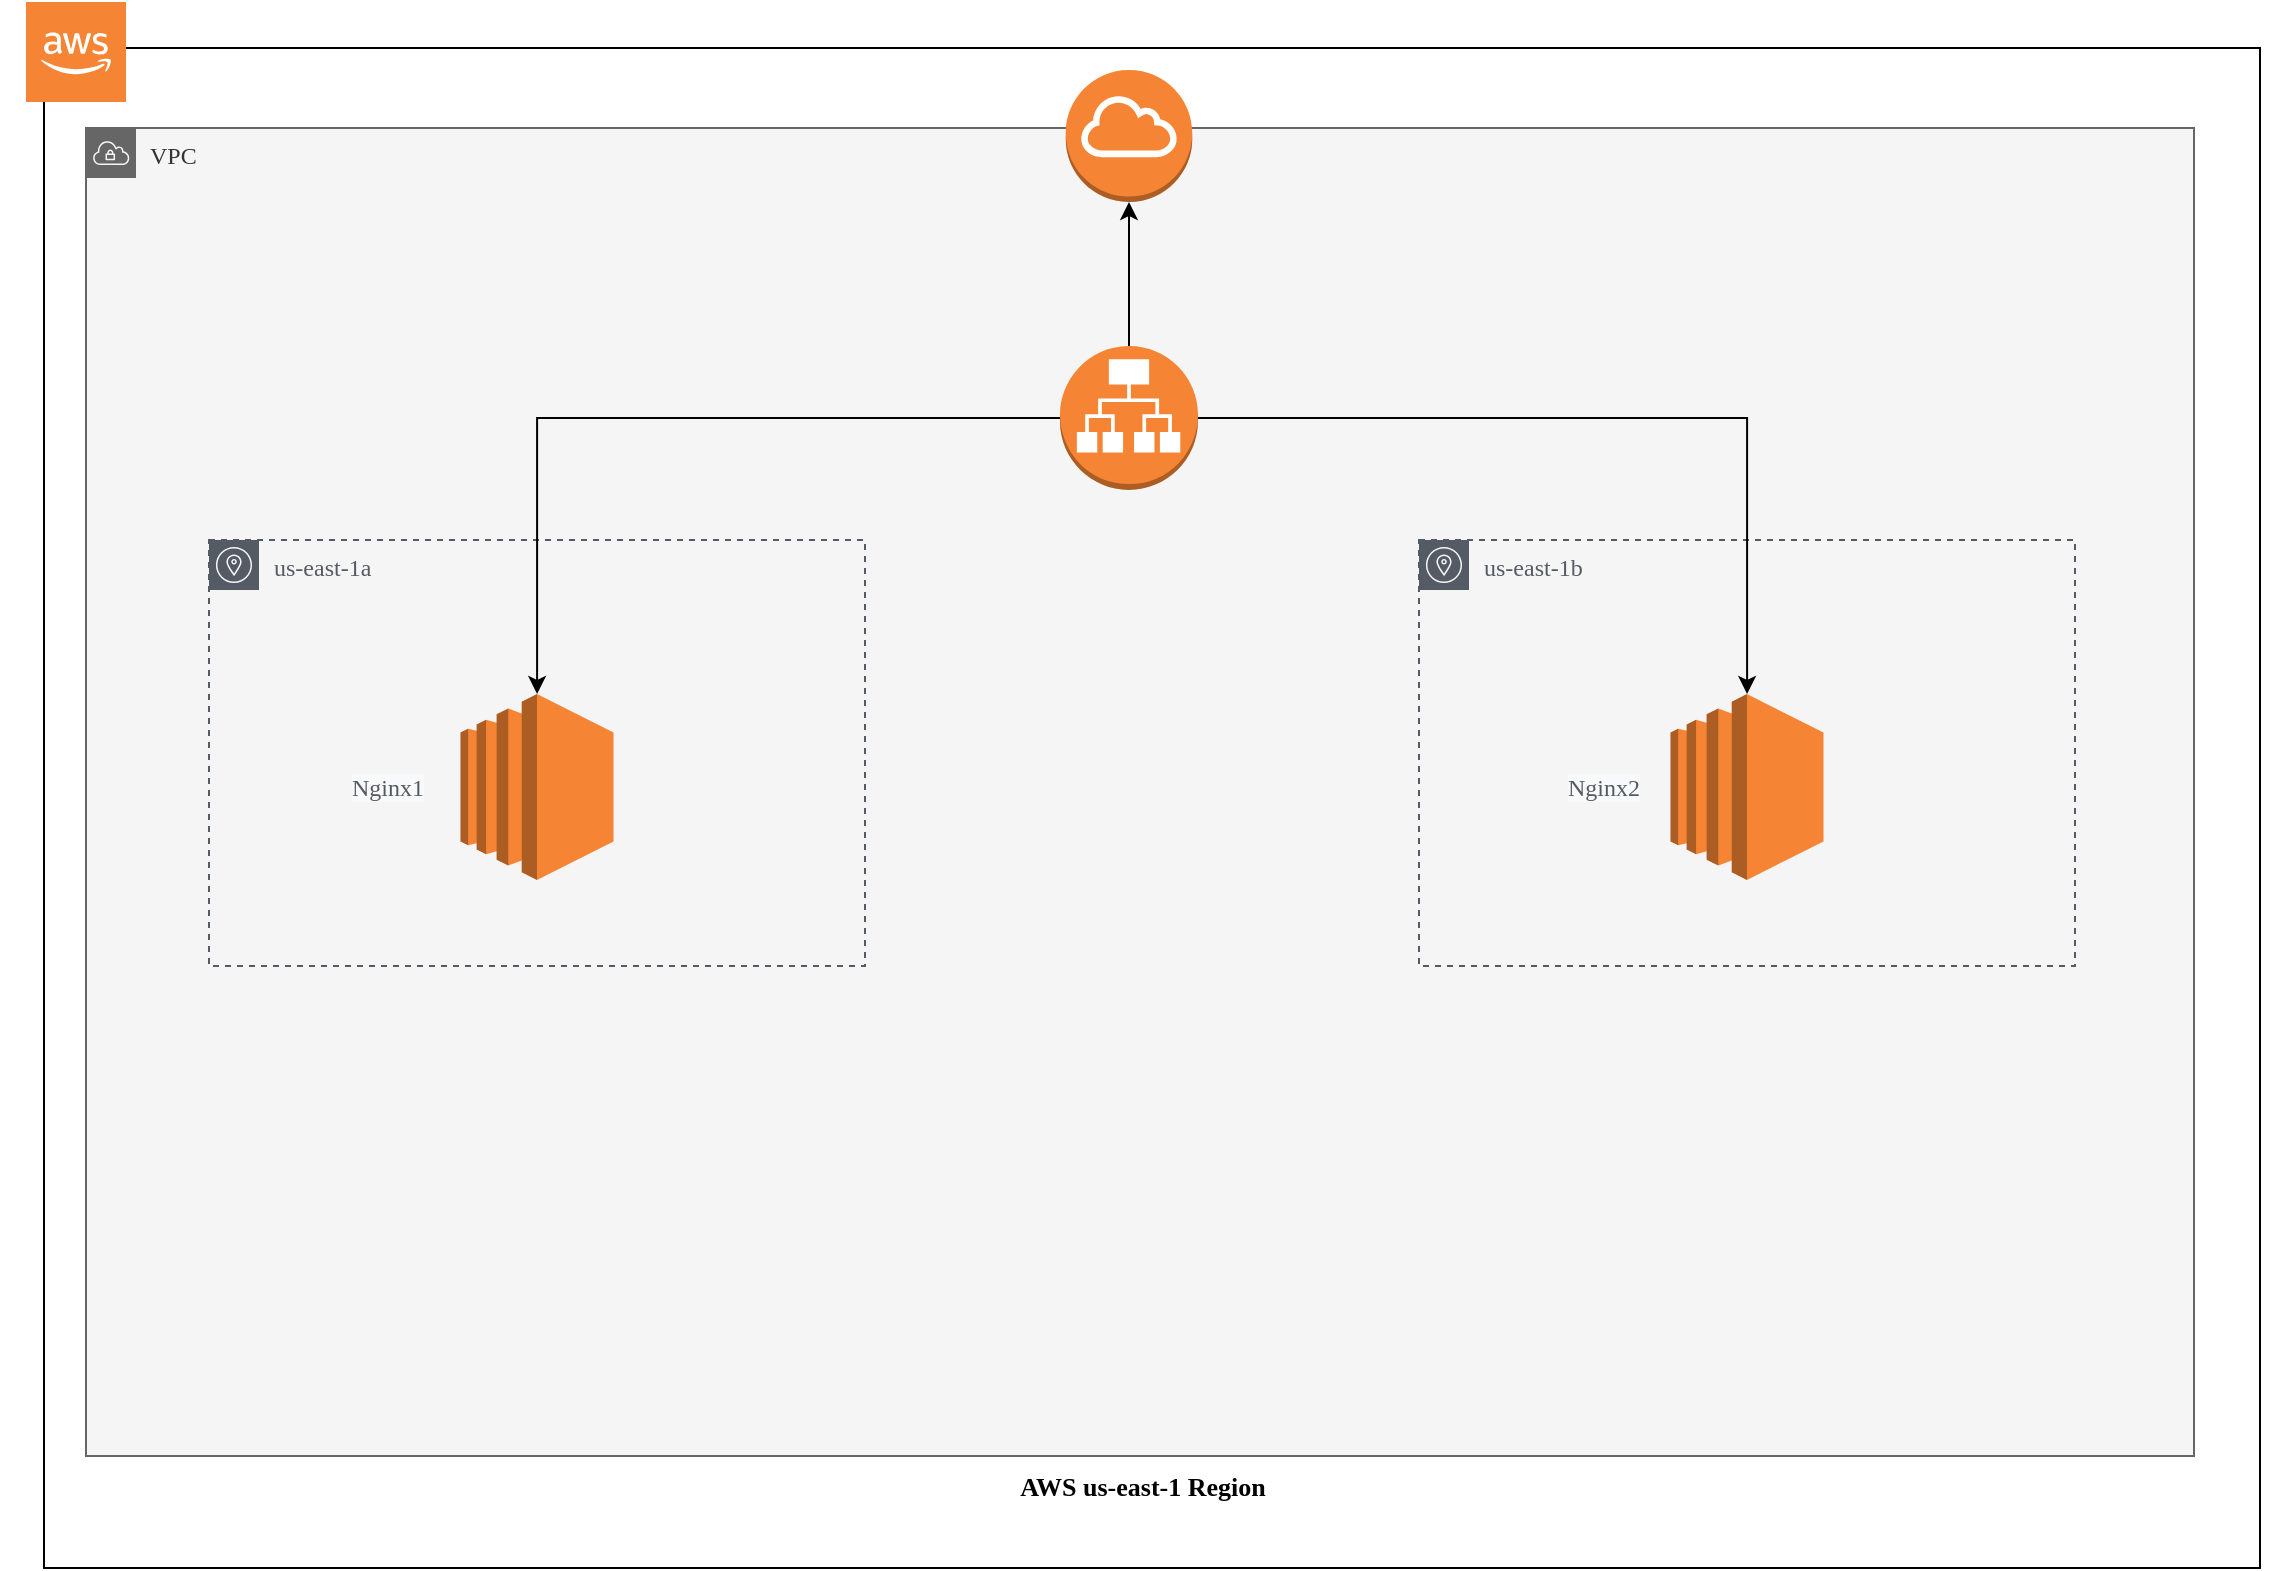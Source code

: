 <mxfile version="16.0.2" type="device"><diagram id="WmFdDGFAlTGzFz0JnEkY" name="Page-1"><mxGraphModel dx="1422" dy="865" grid="0" gridSize="10" guides="1" tooltips="1" connect="1" arrows="1" fold="1" page="1" pageScale="1" pageWidth="1169" pageHeight="827" math="0" shadow="0"><root><mxCell id="0"/><mxCell id="1" parent="0"/><mxCell id="5ZZWOAwKhRxVnWwTjfQr-15" value="" style="rounded=0;whiteSpace=wrap;html=1;fontFamily=Verdana;fontSize=13;" vertex="1" parent="1"><mxGeometry x="36" y="30" width="1108" height="760" as="geometry"/></mxCell><mxCell id="5ZZWOAwKhRxVnWwTjfQr-4" value="" style="group" vertex="1" connectable="0" parent="1"><mxGeometry x="14" y="77" width="1142" height="690" as="geometry"/></mxCell><mxCell id="5ZZWOAwKhRxVnWwTjfQr-7" value="AWS us-east-1 Region" style="text;html=1;strokeColor=none;fillColor=none;align=center;verticalAlign=middle;whiteSpace=wrap;rounded=0;dashed=1;fontStyle=1;fontFamily=Verdana;fontSize=13;" vertex="1" parent="5ZZWOAwKhRxVnWwTjfQr-4"><mxGeometry x="360.5" y="657" width="421" height="30" as="geometry"/></mxCell><mxCell id="5ZZWOAwKhRxVnWwTjfQr-13" value="VPC" style="sketch=0;outlineConnect=0;html=1;whiteSpace=wrap;fontSize=12;fontStyle=0;shape=mxgraph.aws4.group;grIcon=mxgraph.aws4.group_vpc;strokeColor=#666666;fillColor=#f5f5f5;verticalAlign=top;align=left;spacingLeft=30;dashed=0;fontFamily=Verdana;fontColor=#333333;" vertex="1" parent="5ZZWOAwKhRxVnWwTjfQr-4"><mxGeometry x="43" y="-7" width="1054" height="664" as="geometry"/></mxCell><mxCell id="5ZZWOAwKhRxVnWwTjfQr-31" value="" style="group" vertex="1" connectable="0" parent="5ZZWOAwKhRxVnWwTjfQr-4"><mxGeometry x="104.5" y="102" width="933" height="310" as="geometry"/></mxCell><mxCell id="5ZZWOAwKhRxVnWwTjfQr-20" value="us-east-1a" style="sketch=0;outlineConnect=0;gradientColor=none;html=1;whiteSpace=wrap;fontSize=12;fontStyle=0;shape=mxgraph.aws4.group;grIcon=mxgraph.aws4.group_availability_zone;strokeColor=#545B64;fillColor=none;verticalAlign=top;align=left;spacingLeft=30;fontColor=#545B64;dashed=1;fontFamily=Verdana;" vertex="1" parent="5ZZWOAwKhRxVnWwTjfQr-31"><mxGeometry y="97" width="328" height="213" as="geometry"/></mxCell><mxCell id="5ZZWOAwKhRxVnWwTjfQr-21" value="us-east-1b" style="sketch=0;outlineConnect=0;gradientColor=none;html=1;whiteSpace=wrap;fontSize=12;fontStyle=0;shape=mxgraph.aws4.group;grIcon=mxgraph.aws4.group_availability_zone;strokeColor=#545B64;fillColor=none;verticalAlign=top;align=left;spacingLeft=30;fontColor=#545B64;dashed=1;fontFamily=Verdana;" vertex="1" parent="5ZZWOAwKhRxVnWwTjfQr-31"><mxGeometry x="605" y="97" width="328" height="213" as="geometry"/></mxCell><mxCell id="5ZZWOAwKhRxVnWwTjfQr-22" value="" style="outlineConnect=0;dashed=0;verticalLabelPosition=bottom;verticalAlign=top;align=center;html=1;shape=mxgraph.aws3.application_load_balancer;fillColor=#F58534;gradientColor=none;fontFamily=Verdana;fontSize=13;" vertex="1" parent="5ZZWOAwKhRxVnWwTjfQr-31"><mxGeometry x="425.5" width="69" height="72" as="geometry"/></mxCell><mxCell id="5ZZWOAwKhRxVnWwTjfQr-23" value="" style="outlineConnect=0;dashed=0;verticalLabelPosition=bottom;verticalAlign=top;align=center;html=1;shape=mxgraph.aws3.ec2;fillColor=#F58534;gradientColor=none;fontFamily=Verdana;fontSize=13;" vertex="1" parent="5ZZWOAwKhRxVnWwTjfQr-31"><mxGeometry x="125.75" y="174" width="76.5" height="93" as="geometry"/></mxCell><mxCell id="5ZZWOAwKhRxVnWwTjfQr-24" style="edgeStyle=orthogonalEdgeStyle;rounded=0;orthogonalLoop=1;jettySize=auto;html=1;fontFamily=Verdana;fontSize=13;" edge="1" parent="5ZZWOAwKhRxVnWwTjfQr-31" source="5ZZWOAwKhRxVnWwTjfQr-22" target="5ZZWOAwKhRxVnWwTjfQr-23"><mxGeometry relative="1" as="geometry"/></mxCell><mxCell id="5ZZWOAwKhRxVnWwTjfQr-26" value="" style="outlineConnect=0;dashed=0;verticalLabelPosition=bottom;verticalAlign=top;align=center;html=1;shape=mxgraph.aws3.ec2;fillColor=#F58534;gradientColor=none;fontFamily=Verdana;fontSize=13;" vertex="1" parent="5ZZWOAwKhRxVnWwTjfQr-31"><mxGeometry x="730.75" y="174" width="76.5" height="93" as="geometry"/></mxCell><mxCell id="5ZZWOAwKhRxVnWwTjfQr-27" style="edgeStyle=orthogonalEdgeStyle;rounded=0;orthogonalLoop=1;jettySize=auto;html=1;fontFamily=Verdana;fontSize=13;" edge="1" parent="5ZZWOAwKhRxVnWwTjfQr-31" source="5ZZWOAwKhRxVnWwTjfQr-22" target="5ZZWOAwKhRxVnWwTjfQr-26"><mxGeometry relative="1" as="geometry"/></mxCell><mxCell id="5ZZWOAwKhRxVnWwTjfQr-29" value="&lt;span style=&quot;color: rgb(84 , 91 , 100) ; font-family: &amp;#34;verdana&amp;#34; ; font-size: 12px ; font-style: normal ; font-weight: 400 ; letter-spacing: normal ; text-align: left ; text-indent: 0px ; text-transform: none ; word-spacing: 0px ; background-color: rgb(248 , 249 , 250) ; display: inline ; float: none&quot;&gt;Nginx1&lt;/span&gt;" style="text;whiteSpace=wrap;html=1;fontSize=13;fontFamily=Verdana;" vertex="1" parent="5ZZWOAwKhRxVnWwTjfQr-31"><mxGeometry x="69" y="205.5" width="50" height="30" as="geometry"/></mxCell><mxCell id="5ZZWOAwKhRxVnWwTjfQr-30" value="&lt;span style=&quot;color: rgb(84 , 91 , 100) ; font-family: &amp;#34;verdana&amp;#34; ; font-size: 12px ; font-style: normal ; font-weight: 400 ; letter-spacing: normal ; text-align: left ; text-indent: 0px ; text-transform: none ; word-spacing: 0px ; background-color: rgb(248 , 249 , 250) ; display: inline ; float: none&quot;&gt;Nginx2&lt;/span&gt;" style="text;whiteSpace=wrap;html=1;fontSize=13;fontFamily=Verdana;" vertex="1" parent="5ZZWOAwKhRxVnWwTjfQr-31"><mxGeometry x="677" y="205.5" width="50" height="30" as="geometry"/></mxCell><mxCell id="5ZZWOAwKhRxVnWwTjfQr-32" value="" style="outlineConnect=0;dashed=0;verticalLabelPosition=bottom;verticalAlign=top;align=center;html=1;shape=mxgraph.aws3.internet_gateway;fillColor=#F58534;gradientColor=none;fontFamily=Verdana;fontSize=13;aspect=fixed;" vertex="1" parent="5ZZWOAwKhRxVnWwTjfQr-4"><mxGeometry x="532.87" y="-36" width="63.25" height="66" as="geometry"/></mxCell><mxCell id="5ZZWOAwKhRxVnWwTjfQr-33" style="edgeStyle=orthogonalEdgeStyle;rounded=0;orthogonalLoop=1;jettySize=auto;html=1;entryX=0.5;entryY=1;entryDx=0;entryDy=0;entryPerimeter=0;fontFamily=Verdana;fontSize=13;" edge="1" parent="5ZZWOAwKhRxVnWwTjfQr-4" source="5ZZWOAwKhRxVnWwTjfQr-22" target="5ZZWOAwKhRxVnWwTjfQr-32"><mxGeometry relative="1" as="geometry"/></mxCell><mxCell id="5ZZWOAwKhRxVnWwTjfQr-3" value="" style="outlineConnect=0;dashed=0;verticalLabelPosition=bottom;verticalAlign=top;align=center;html=1;shape=mxgraph.aws3.cloud_2;fillColor=#F58534;gradientColor=none;aspect=fixed;" vertex="1" parent="1"><mxGeometry x="27" y="7" width="50" height="50" as="geometry"/></mxCell></root></mxGraphModel></diagram></mxfile>